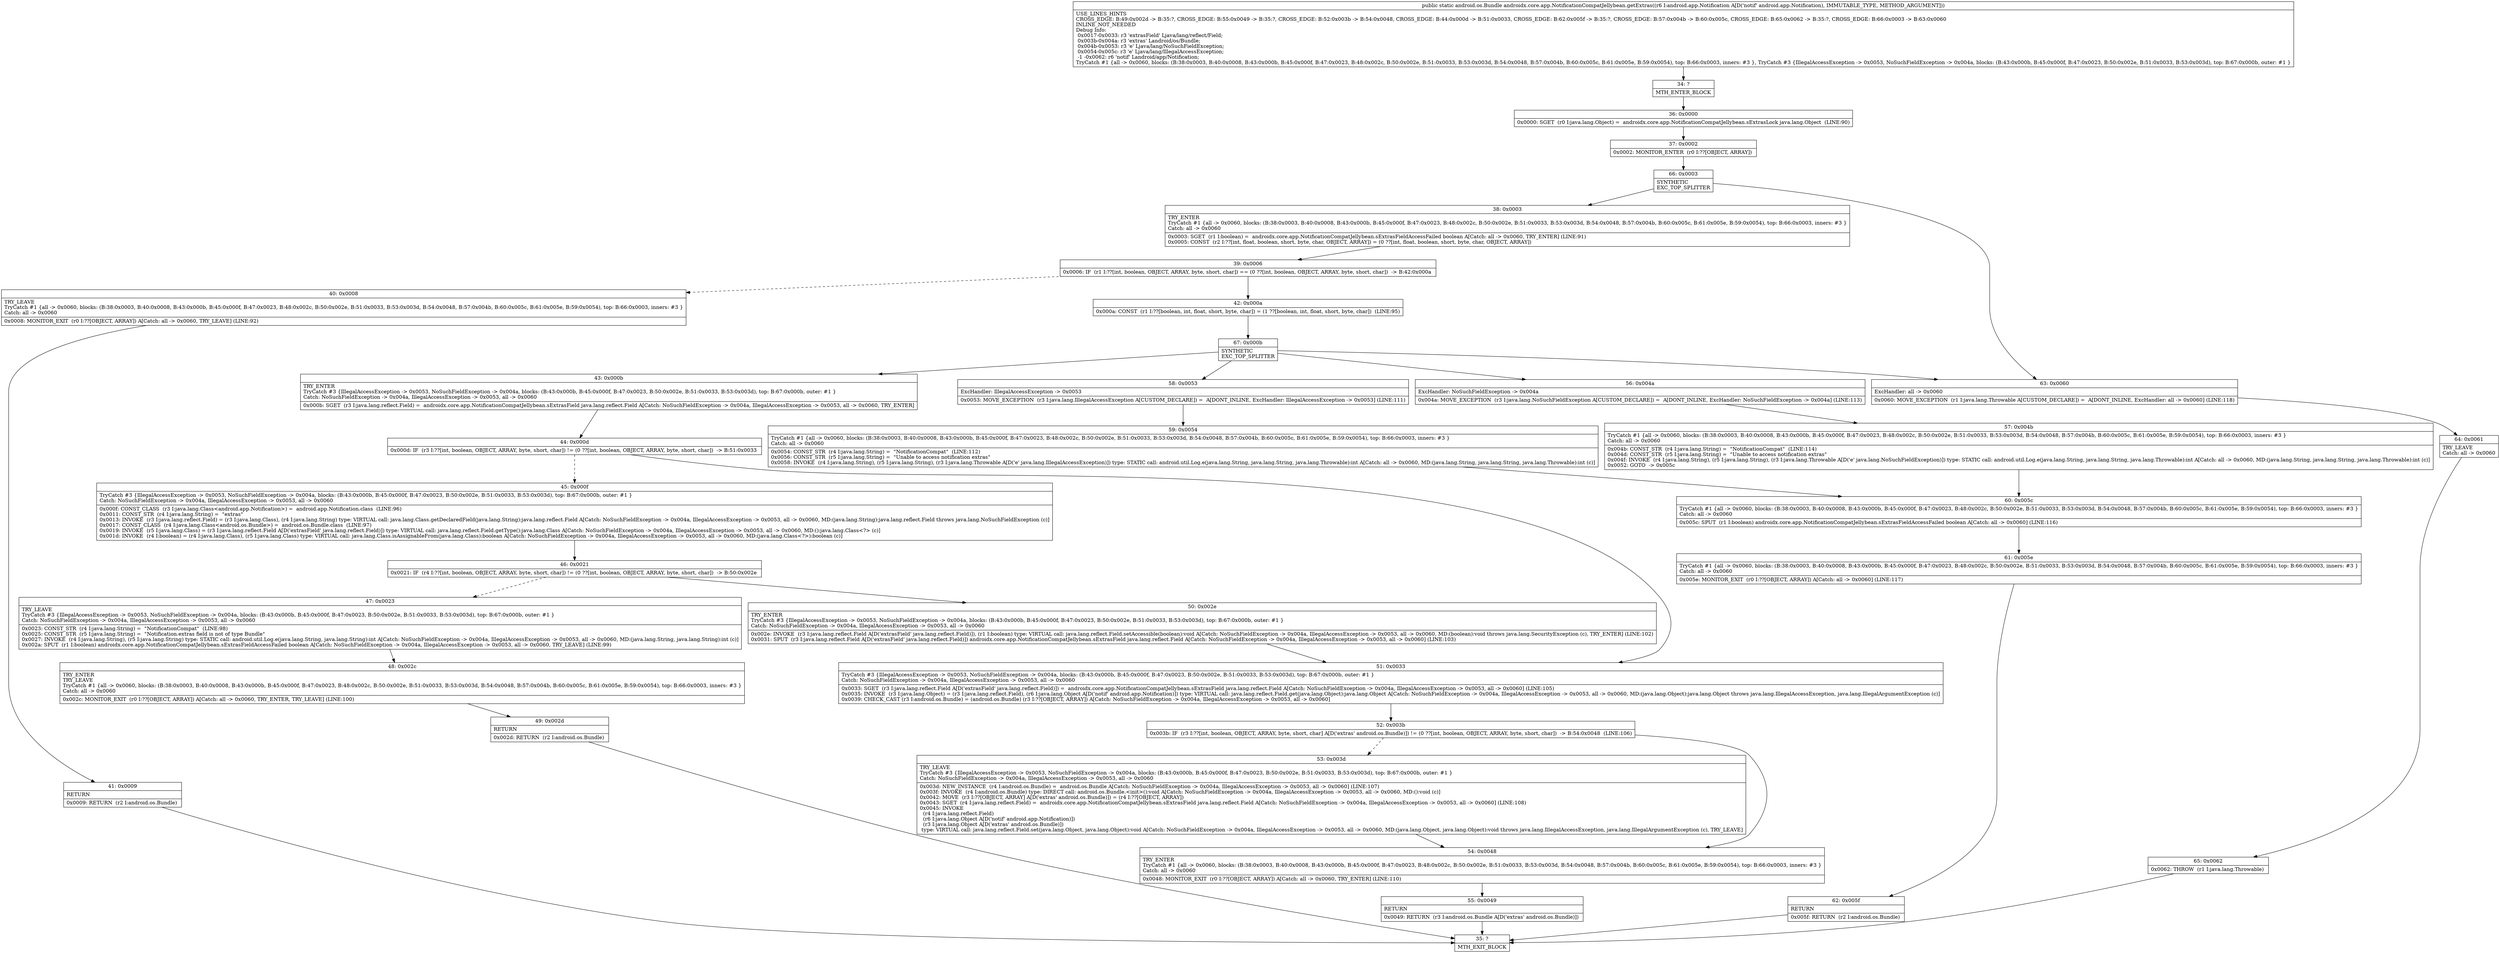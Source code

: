 digraph "CFG forandroidx.core.app.NotificationCompatJellybean.getExtras(Landroid\/app\/Notification;)Landroid\/os\/Bundle;" {
Node_34 [shape=record,label="{34\:\ ?|MTH_ENTER_BLOCK\l}"];
Node_36 [shape=record,label="{36\:\ 0x0000|0x0000: SGET  (r0 I:java.lang.Object) =  androidx.core.app.NotificationCompatJellybean.sExtrasLock java.lang.Object  (LINE:90)\l}"];
Node_37 [shape=record,label="{37\:\ 0x0002|0x0002: MONITOR_ENTER  (r0 I:??[OBJECT, ARRAY]) \l}"];
Node_66 [shape=record,label="{66\:\ 0x0003|SYNTHETIC\lEXC_TOP_SPLITTER\l}"];
Node_38 [shape=record,label="{38\:\ 0x0003|TRY_ENTER\lTryCatch #1 \{all \-\> 0x0060, blocks: (B:38:0x0003, B:40:0x0008, B:43:0x000b, B:45:0x000f, B:47:0x0023, B:48:0x002c, B:50:0x002e, B:51:0x0033, B:53:0x003d, B:54:0x0048, B:57:0x004b, B:60:0x005c, B:61:0x005e, B:59:0x0054), top: B:66:0x0003, inners: #3 \}\lCatch: all \-\> 0x0060\l|0x0003: SGET  (r1 I:boolean) =  androidx.core.app.NotificationCompatJellybean.sExtrasFieldAccessFailed boolean A[Catch: all \-\> 0x0060, TRY_ENTER] (LINE:91)\l0x0005: CONST  (r2 I:??[int, float, boolean, short, byte, char, OBJECT, ARRAY]) = (0 ??[int, float, boolean, short, byte, char, OBJECT, ARRAY]) \l}"];
Node_39 [shape=record,label="{39\:\ 0x0006|0x0006: IF  (r1 I:??[int, boolean, OBJECT, ARRAY, byte, short, char]) == (0 ??[int, boolean, OBJECT, ARRAY, byte, short, char])  \-\> B:42:0x000a \l}"];
Node_40 [shape=record,label="{40\:\ 0x0008|TRY_LEAVE\lTryCatch #1 \{all \-\> 0x0060, blocks: (B:38:0x0003, B:40:0x0008, B:43:0x000b, B:45:0x000f, B:47:0x0023, B:48:0x002c, B:50:0x002e, B:51:0x0033, B:53:0x003d, B:54:0x0048, B:57:0x004b, B:60:0x005c, B:61:0x005e, B:59:0x0054), top: B:66:0x0003, inners: #3 \}\lCatch: all \-\> 0x0060\l|0x0008: MONITOR_EXIT  (r0 I:??[OBJECT, ARRAY]) A[Catch: all \-\> 0x0060, TRY_LEAVE] (LINE:92)\l}"];
Node_41 [shape=record,label="{41\:\ 0x0009|RETURN\l|0x0009: RETURN  (r2 I:android.os.Bundle) \l}"];
Node_35 [shape=record,label="{35\:\ ?|MTH_EXIT_BLOCK\l}"];
Node_42 [shape=record,label="{42\:\ 0x000a|0x000a: CONST  (r1 I:??[boolean, int, float, short, byte, char]) = (1 ??[boolean, int, float, short, byte, char])  (LINE:95)\l}"];
Node_67 [shape=record,label="{67\:\ 0x000b|SYNTHETIC\lEXC_TOP_SPLITTER\l}"];
Node_43 [shape=record,label="{43\:\ 0x000b|TRY_ENTER\lTryCatch #3 \{IllegalAccessException \-\> 0x0053, NoSuchFieldException \-\> 0x004a, blocks: (B:43:0x000b, B:45:0x000f, B:47:0x0023, B:50:0x002e, B:51:0x0033, B:53:0x003d), top: B:67:0x000b, outer: #1 \}\lCatch: NoSuchFieldException \-\> 0x004a, IllegalAccessException \-\> 0x0053, all \-\> 0x0060\l|0x000b: SGET  (r3 I:java.lang.reflect.Field) =  androidx.core.app.NotificationCompatJellybean.sExtrasField java.lang.reflect.Field A[Catch: NoSuchFieldException \-\> 0x004a, IllegalAccessException \-\> 0x0053, all \-\> 0x0060, TRY_ENTER]\l}"];
Node_44 [shape=record,label="{44\:\ 0x000d|0x000d: IF  (r3 I:??[int, boolean, OBJECT, ARRAY, byte, short, char]) != (0 ??[int, boolean, OBJECT, ARRAY, byte, short, char])  \-\> B:51:0x0033 \l}"];
Node_45 [shape=record,label="{45\:\ 0x000f|TryCatch #3 \{IllegalAccessException \-\> 0x0053, NoSuchFieldException \-\> 0x004a, blocks: (B:43:0x000b, B:45:0x000f, B:47:0x0023, B:50:0x002e, B:51:0x0033, B:53:0x003d), top: B:67:0x000b, outer: #1 \}\lCatch: NoSuchFieldException \-\> 0x004a, IllegalAccessException \-\> 0x0053, all \-\> 0x0060\l|0x000f: CONST_CLASS  (r3 I:java.lang.Class\<android.app.Notification\>) =  android.app.Notification.class  (LINE:96)\l0x0011: CONST_STR  (r4 I:java.lang.String) =  \"extras\" \l0x0013: INVOKE  (r3 I:java.lang.reflect.Field) = (r3 I:java.lang.Class), (r4 I:java.lang.String) type: VIRTUAL call: java.lang.Class.getDeclaredField(java.lang.String):java.lang.reflect.Field A[Catch: NoSuchFieldException \-\> 0x004a, IllegalAccessException \-\> 0x0053, all \-\> 0x0060, MD:(java.lang.String):java.lang.reflect.Field throws java.lang.NoSuchFieldException (c)]\l0x0017: CONST_CLASS  (r4 I:java.lang.Class\<android.os.Bundle\>) =  android.os.Bundle.class  (LINE:97)\l0x0019: INVOKE  (r5 I:java.lang.Class) = (r3 I:java.lang.reflect.Field A[D('extrasField' java.lang.reflect.Field)]) type: VIRTUAL call: java.lang.reflect.Field.getType():java.lang.Class A[Catch: NoSuchFieldException \-\> 0x004a, IllegalAccessException \-\> 0x0053, all \-\> 0x0060, MD:():java.lang.Class\<?\> (c)]\l0x001d: INVOKE  (r4 I:boolean) = (r4 I:java.lang.Class), (r5 I:java.lang.Class) type: VIRTUAL call: java.lang.Class.isAssignableFrom(java.lang.Class):boolean A[Catch: NoSuchFieldException \-\> 0x004a, IllegalAccessException \-\> 0x0053, all \-\> 0x0060, MD:(java.lang.Class\<?\>):boolean (c)]\l}"];
Node_46 [shape=record,label="{46\:\ 0x0021|0x0021: IF  (r4 I:??[int, boolean, OBJECT, ARRAY, byte, short, char]) != (0 ??[int, boolean, OBJECT, ARRAY, byte, short, char])  \-\> B:50:0x002e \l}"];
Node_47 [shape=record,label="{47\:\ 0x0023|TRY_LEAVE\lTryCatch #3 \{IllegalAccessException \-\> 0x0053, NoSuchFieldException \-\> 0x004a, blocks: (B:43:0x000b, B:45:0x000f, B:47:0x0023, B:50:0x002e, B:51:0x0033, B:53:0x003d), top: B:67:0x000b, outer: #1 \}\lCatch: NoSuchFieldException \-\> 0x004a, IllegalAccessException \-\> 0x0053, all \-\> 0x0060\l|0x0023: CONST_STR  (r4 I:java.lang.String) =  \"NotificationCompat\"  (LINE:98)\l0x0025: CONST_STR  (r5 I:java.lang.String) =  \"Notification.extras field is not of type Bundle\" \l0x0027: INVOKE  (r4 I:java.lang.String), (r5 I:java.lang.String) type: STATIC call: android.util.Log.e(java.lang.String, java.lang.String):int A[Catch: NoSuchFieldException \-\> 0x004a, IllegalAccessException \-\> 0x0053, all \-\> 0x0060, MD:(java.lang.String, java.lang.String):int (c)]\l0x002a: SPUT  (r1 I:boolean) androidx.core.app.NotificationCompatJellybean.sExtrasFieldAccessFailed boolean A[Catch: NoSuchFieldException \-\> 0x004a, IllegalAccessException \-\> 0x0053, all \-\> 0x0060, TRY_LEAVE] (LINE:99)\l}"];
Node_48 [shape=record,label="{48\:\ 0x002c|TRY_ENTER\lTRY_LEAVE\lTryCatch #1 \{all \-\> 0x0060, blocks: (B:38:0x0003, B:40:0x0008, B:43:0x000b, B:45:0x000f, B:47:0x0023, B:48:0x002c, B:50:0x002e, B:51:0x0033, B:53:0x003d, B:54:0x0048, B:57:0x004b, B:60:0x005c, B:61:0x005e, B:59:0x0054), top: B:66:0x0003, inners: #3 \}\lCatch: all \-\> 0x0060\l|0x002c: MONITOR_EXIT  (r0 I:??[OBJECT, ARRAY]) A[Catch: all \-\> 0x0060, TRY_ENTER, TRY_LEAVE] (LINE:100)\l}"];
Node_49 [shape=record,label="{49\:\ 0x002d|RETURN\l|0x002d: RETURN  (r2 I:android.os.Bundle) \l}"];
Node_50 [shape=record,label="{50\:\ 0x002e|TRY_ENTER\lTryCatch #3 \{IllegalAccessException \-\> 0x0053, NoSuchFieldException \-\> 0x004a, blocks: (B:43:0x000b, B:45:0x000f, B:47:0x0023, B:50:0x002e, B:51:0x0033, B:53:0x003d), top: B:67:0x000b, outer: #1 \}\lCatch: NoSuchFieldException \-\> 0x004a, IllegalAccessException \-\> 0x0053, all \-\> 0x0060\l|0x002e: INVOKE  (r3 I:java.lang.reflect.Field A[D('extrasField' java.lang.reflect.Field)]), (r1 I:boolean) type: VIRTUAL call: java.lang.reflect.Field.setAccessible(boolean):void A[Catch: NoSuchFieldException \-\> 0x004a, IllegalAccessException \-\> 0x0053, all \-\> 0x0060, MD:(boolean):void throws java.lang.SecurityException (c), TRY_ENTER] (LINE:102)\l0x0031: SPUT  (r3 I:java.lang.reflect.Field A[D('extrasField' java.lang.reflect.Field)]) androidx.core.app.NotificationCompatJellybean.sExtrasField java.lang.reflect.Field A[Catch: NoSuchFieldException \-\> 0x004a, IllegalAccessException \-\> 0x0053, all \-\> 0x0060] (LINE:103)\l}"];
Node_51 [shape=record,label="{51\:\ 0x0033|TryCatch #3 \{IllegalAccessException \-\> 0x0053, NoSuchFieldException \-\> 0x004a, blocks: (B:43:0x000b, B:45:0x000f, B:47:0x0023, B:50:0x002e, B:51:0x0033, B:53:0x003d), top: B:67:0x000b, outer: #1 \}\lCatch: NoSuchFieldException \-\> 0x004a, IllegalAccessException \-\> 0x0053, all \-\> 0x0060\l|0x0033: SGET  (r3 I:java.lang.reflect.Field A[D('extrasField' java.lang.reflect.Field)]) =  androidx.core.app.NotificationCompatJellybean.sExtrasField java.lang.reflect.Field A[Catch: NoSuchFieldException \-\> 0x004a, IllegalAccessException \-\> 0x0053, all \-\> 0x0060] (LINE:105)\l0x0035: INVOKE  (r3 I:java.lang.Object) = (r3 I:java.lang.reflect.Field), (r6 I:java.lang.Object A[D('notif' android.app.Notification)]) type: VIRTUAL call: java.lang.reflect.Field.get(java.lang.Object):java.lang.Object A[Catch: NoSuchFieldException \-\> 0x004a, IllegalAccessException \-\> 0x0053, all \-\> 0x0060, MD:(java.lang.Object):java.lang.Object throws java.lang.IllegalAccessException, java.lang.IllegalArgumentException (c)]\l0x0039: CHECK_CAST (r3 I:android.os.Bundle) = (android.os.Bundle) (r3 I:??[OBJECT, ARRAY]) A[Catch: NoSuchFieldException \-\> 0x004a, IllegalAccessException \-\> 0x0053, all \-\> 0x0060]\l}"];
Node_52 [shape=record,label="{52\:\ 0x003b|0x003b: IF  (r3 I:??[int, boolean, OBJECT, ARRAY, byte, short, char] A[D('extras' android.os.Bundle)]) != (0 ??[int, boolean, OBJECT, ARRAY, byte, short, char])  \-\> B:54:0x0048  (LINE:106)\l}"];
Node_53 [shape=record,label="{53\:\ 0x003d|TRY_LEAVE\lTryCatch #3 \{IllegalAccessException \-\> 0x0053, NoSuchFieldException \-\> 0x004a, blocks: (B:43:0x000b, B:45:0x000f, B:47:0x0023, B:50:0x002e, B:51:0x0033, B:53:0x003d), top: B:67:0x000b, outer: #1 \}\lCatch: NoSuchFieldException \-\> 0x004a, IllegalAccessException \-\> 0x0053, all \-\> 0x0060\l|0x003d: NEW_INSTANCE  (r4 I:android.os.Bundle) =  android.os.Bundle A[Catch: NoSuchFieldException \-\> 0x004a, IllegalAccessException \-\> 0x0053, all \-\> 0x0060] (LINE:107)\l0x003f: INVOKE  (r4 I:android.os.Bundle) type: DIRECT call: android.os.Bundle.\<init\>():void A[Catch: NoSuchFieldException \-\> 0x004a, IllegalAccessException \-\> 0x0053, all \-\> 0x0060, MD:():void (c)]\l0x0042: MOVE  (r3 I:??[OBJECT, ARRAY] A[D('extras' android.os.Bundle)]) = (r4 I:??[OBJECT, ARRAY]) \l0x0043: SGET  (r4 I:java.lang.reflect.Field) =  androidx.core.app.NotificationCompatJellybean.sExtrasField java.lang.reflect.Field A[Catch: NoSuchFieldException \-\> 0x004a, IllegalAccessException \-\> 0x0053, all \-\> 0x0060] (LINE:108)\l0x0045: INVOKE  \l  (r4 I:java.lang.reflect.Field)\l  (r6 I:java.lang.Object A[D('notif' android.app.Notification)])\l  (r3 I:java.lang.Object A[D('extras' android.os.Bundle)])\l type: VIRTUAL call: java.lang.reflect.Field.set(java.lang.Object, java.lang.Object):void A[Catch: NoSuchFieldException \-\> 0x004a, IllegalAccessException \-\> 0x0053, all \-\> 0x0060, MD:(java.lang.Object, java.lang.Object):void throws java.lang.IllegalAccessException, java.lang.IllegalArgumentException (c), TRY_LEAVE]\l}"];
Node_54 [shape=record,label="{54\:\ 0x0048|TRY_ENTER\lTryCatch #1 \{all \-\> 0x0060, blocks: (B:38:0x0003, B:40:0x0008, B:43:0x000b, B:45:0x000f, B:47:0x0023, B:48:0x002c, B:50:0x002e, B:51:0x0033, B:53:0x003d, B:54:0x0048, B:57:0x004b, B:60:0x005c, B:61:0x005e, B:59:0x0054), top: B:66:0x0003, inners: #3 \}\lCatch: all \-\> 0x0060\l|0x0048: MONITOR_EXIT  (r0 I:??[OBJECT, ARRAY]) A[Catch: all \-\> 0x0060, TRY_ENTER] (LINE:110)\l}"];
Node_55 [shape=record,label="{55\:\ 0x0049|RETURN\l|0x0049: RETURN  (r3 I:android.os.Bundle A[D('extras' android.os.Bundle)]) \l}"];
Node_58 [shape=record,label="{58\:\ 0x0053|ExcHandler: IllegalAccessException \-\> 0x0053\l|0x0053: MOVE_EXCEPTION  (r3 I:java.lang.IllegalAccessException A[CUSTOM_DECLARE]) =  A[DONT_INLINE, ExcHandler: IllegalAccessException \-\> 0x0053] (LINE:111)\l}"];
Node_59 [shape=record,label="{59\:\ 0x0054|TryCatch #1 \{all \-\> 0x0060, blocks: (B:38:0x0003, B:40:0x0008, B:43:0x000b, B:45:0x000f, B:47:0x0023, B:48:0x002c, B:50:0x002e, B:51:0x0033, B:53:0x003d, B:54:0x0048, B:57:0x004b, B:60:0x005c, B:61:0x005e, B:59:0x0054), top: B:66:0x0003, inners: #3 \}\lCatch: all \-\> 0x0060\l|0x0054: CONST_STR  (r4 I:java.lang.String) =  \"NotificationCompat\"  (LINE:112)\l0x0056: CONST_STR  (r5 I:java.lang.String) =  \"Unable to access notification extras\" \l0x0058: INVOKE  (r4 I:java.lang.String), (r5 I:java.lang.String), (r3 I:java.lang.Throwable A[D('e' java.lang.IllegalAccessException)]) type: STATIC call: android.util.Log.e(java.lang.String, java.lang.String, java.lang.Throwable):int A[Catch: all \-\> 0x0060, MD:(java.lang.String, java.lang.String, java.lang.Throwable):int (c)]\l}"];
Node_60 [shape=record,label="{60\:\ 0x005c|TryCatch #1 \{all \-\> 0x0060, blocks: (B:38:0x0003, B:40:0x0008, B:43:0x000b, B:45:0x000f, B:47:0x0023, B:48:0x002c, B:50:0x002e, B:51:0x0033, B:53:0x003d, B:54:0x0048, B:57:0x004b, B:60:0x005c, B:61:0x005e, B:59:0x0054), top: B:66:0x0003, inners: #3 \}\lCatch: all \-\> 0x0060\l|0x005c: SPUT  (r1 I:boolean) androidx.core.app.NotificationCompatJellybean.sExtrasFieldAccessFailed boolean A[Catch: all \-\> 0x0060] (LINE:116)\l}"];
Node_61 [shape=record,label="{61\:\ 0x005e|TryCatch #1 \{all \-\> 0x0060, blocks: (B:38:0x0003, B:40:0x0008, B:43:0x000b, B:45:0x000f, B:47:0x0023, B:48:0x002c, B:50:0x002e, B:51:0x0033, B:53:0x003d, B:54:0x0048, B:57:0x004b, B:60:0x005c, B:61:0x005e, B:59:0x0054), top: B:66:0x0003, inners: #3 \}\lCatch: all \-\> 0x0060\l|0x005e: MONITOR_EXIT  (r0 I:??[OBJECT, ARRAY]) A[Catch: all \-\> 0x0060] (LINE:117)\l}"];
Node_62 [shape=record,label="{62\:\ 0x005f|RETURN\l|0x005f: RETURN  (r2 I:android.os.Bundle) \l}"];
Node_56 [shape=record,label="{56\:\ 0x004a|ExcHandler: NoSuchFieldException \-\> 0x004a\l|0x004a: MOVE_EXCEPTION  (r3 I:java.lang.NoSuchFieldException A[CUSTOM_DECLARE]) =  A[DONT_INLINE, ExcHandler: NoSuchFieldException \-\> 0x004a] (LINE:113)\l}"];
Node_57 [shape=record,label="{57\:\ 0x004b|TryCatch #1 \{all \-\> 0x0060, blocks: (B:38:0x0003, B:40:0x0008, B:43:0x000b, B:45:0x000f, B:47:0x0023, B:48:0x002c, B:50:0x002e, B:51:0x0033, B:53:0x003d, B:54:0x0048, B:57:0x004b, B:60:0x005c, B:61:0x005e, B:59:0x0054), top: B:66:0x0003, inners: #3 \}\lCatch: all \-\> 0x0060\l|0x004b: CONST_STR  (r4 I:java.lang.String) =  \"NotificationCompat\"  (LINE:114)\l0x004d: CONST_STR  (r5 I:java.lang.String) =  \"Unable to access notification extras\" \l0x004f: INVOKE  (r4 I:java.lang.String), (r5 I:java.lang.String), (r3 I:java.lang.Throwable A[D('e' java.lang.NoSuchFieldException)]) type: STATIC call: android.util.Log.e(java.lang.String, java.lang.String, java.lang.Throwable):int A[Catch: all \-\> 0x0060, MD:(java.lang.String, java.lang.String, java.lang.Throwable):int (c)]\l0x0052: GOTO  \-\> 0x005c \l}"];
Node_63 [shape=record,label="{63\:\ 0x0060|ExcHandler: all \-\> 0x0060\l|0x0060: MOVE_EXCEPTION  (r1 I:java.lang.Throwable A[CUSTOM_DECLARE]) =  A[DONT_INLINE, ExcHandler: all \-\> 0x0060] (LINE:118)\l}"];
Node_64 [shape=record,label="{64\:\ 0x0061|TRY_LEAVE\lCatch: all \-\> 0x0060\l}"];
Node_65 [shape=record,label="{65\:\ 0x0062|0x0062: THROW  (r1 I:java.lang.Throwable) \l}"];
MethodNode[shape=record,label="{public static android.os.Bundle androidx.core.app.NotificationCompatJellybean.getExtras((r6 I:android.app.Notification A[D('notif' android.app.Notification), IMMUTABLE_TYPE, METHOD_ARGUMENT]))  | USE_LINES_HINTS\lCROSS_EDGE: B:49:0x002d \-\> B:35:?, CROSS_EDGE: B:55:0x0049 \-\> B:35:?, CROSS_EDGE: B:52:0x003b \-\> B:54:0x0048, CROSS_EDGE: B:44:0x000d \-\> B:51:0x0033, CROSS_EDGE: B:62:0x005f \-\> B:35:?, CROSS_EDGE: B:57:0x004b \-\> B:60:0x005c, CROSS_EDGE: B:65:0x0062 \-\> B:35:?, CROSS_EDGE: B:66:0x0003 \-\> B:63:0x0060\lINLINE_NOT_NEEDED\lDebug Info:\l  0x0017\-0x0033: r3 'extrasField' Ljava\/lang\/reflect\/Field;\l  0x003b\-0x004a: r3 'extras' Landroid\/os\/Bundle;\l  0x004b\-0x0053: r3 'e' Ljava\/lang\/NoSuchFieldException;\l  0x0054\-0x005c: r3 'e' Ljava\/lang\/IllegalAccessException;\l  \-1 \-0x0062: r6 'notif' Landroid\/app\/Notification;\lTryCatch #1 \{all \-\> 0x0060, blocks: (B:38:0x0003, B:40:0x0008, B:43:0x000b, B:45:0x000f, B:47:0x0023, B:48:0x002c, B:50:0x002e, B:51:0x0033, B:53:0x003d, B:54:0x0048, B:57:0x004b, B:60:0x005c, B:61:0x005e, B:59:0x0054), top: B:66:0x0003, inners: #3 \}, TryCatch #3 \{IllegalAccessException \-\> 0x0053, NoSuchFieldException \-\> 0x004a, blocks: (B:43:0x000b, B:45:0x000f, B:47:0x0023, B:50:0x002e, B:51:0x0033, B:53:0x003d), top: B:67:0x000b, outer: #1 \}\l}"];
MethodNode -> Node_34;Node_34 -> Node_36;
Node_36 -> Node_37;
Node_37 -> Node_66;
Node_66 -> Node_38;
Node_66 -> Node_63;
Node_38 -> Node_39;
Node_39 -> Node_40[style=dashed];
Node_39 -> Node_42;
Node_40 -> Node_41;
Node_41 -> Node_35;
Node_42 -> Node_67;
Node_67 -> Node_43;
Node_67 -> Node_58;
Node_67 -> Node_56;
Node_67 -> Node_63;
Node_43 -> Node_44;
Node_44 -> Node_45[style=dashed];
Node_44 -> Node_51;
Node_45 -> Node_46;
Node_46 -> Node_47[style=dashed];
Node_46 -> Node_50;
Node_47 -> Node_48;
Node_48 -> Node_49;
Node_49 -> Node_35;
Node_50 -> Node_51;
Node_51 -> Node_52;
Node_52 -> Node_53[style=dashed];
Node_52 -> Node_54;
Node_53 -> Node_54;
Node_54 -> Node_55;
Node_55 -> Node_35;
Node_58 -> Node_59;
Node_59 -> Node_60;
Node_60 -> Node_61;
Node_61 -> Node_62;
Node_62 -> Node_35;
Node_56 -> Node_57;
Node_57 -> Node_60;
Node_63 -> Node_64;
Node_64 -> Node_65;
Node_65 -> Node_35;
}

